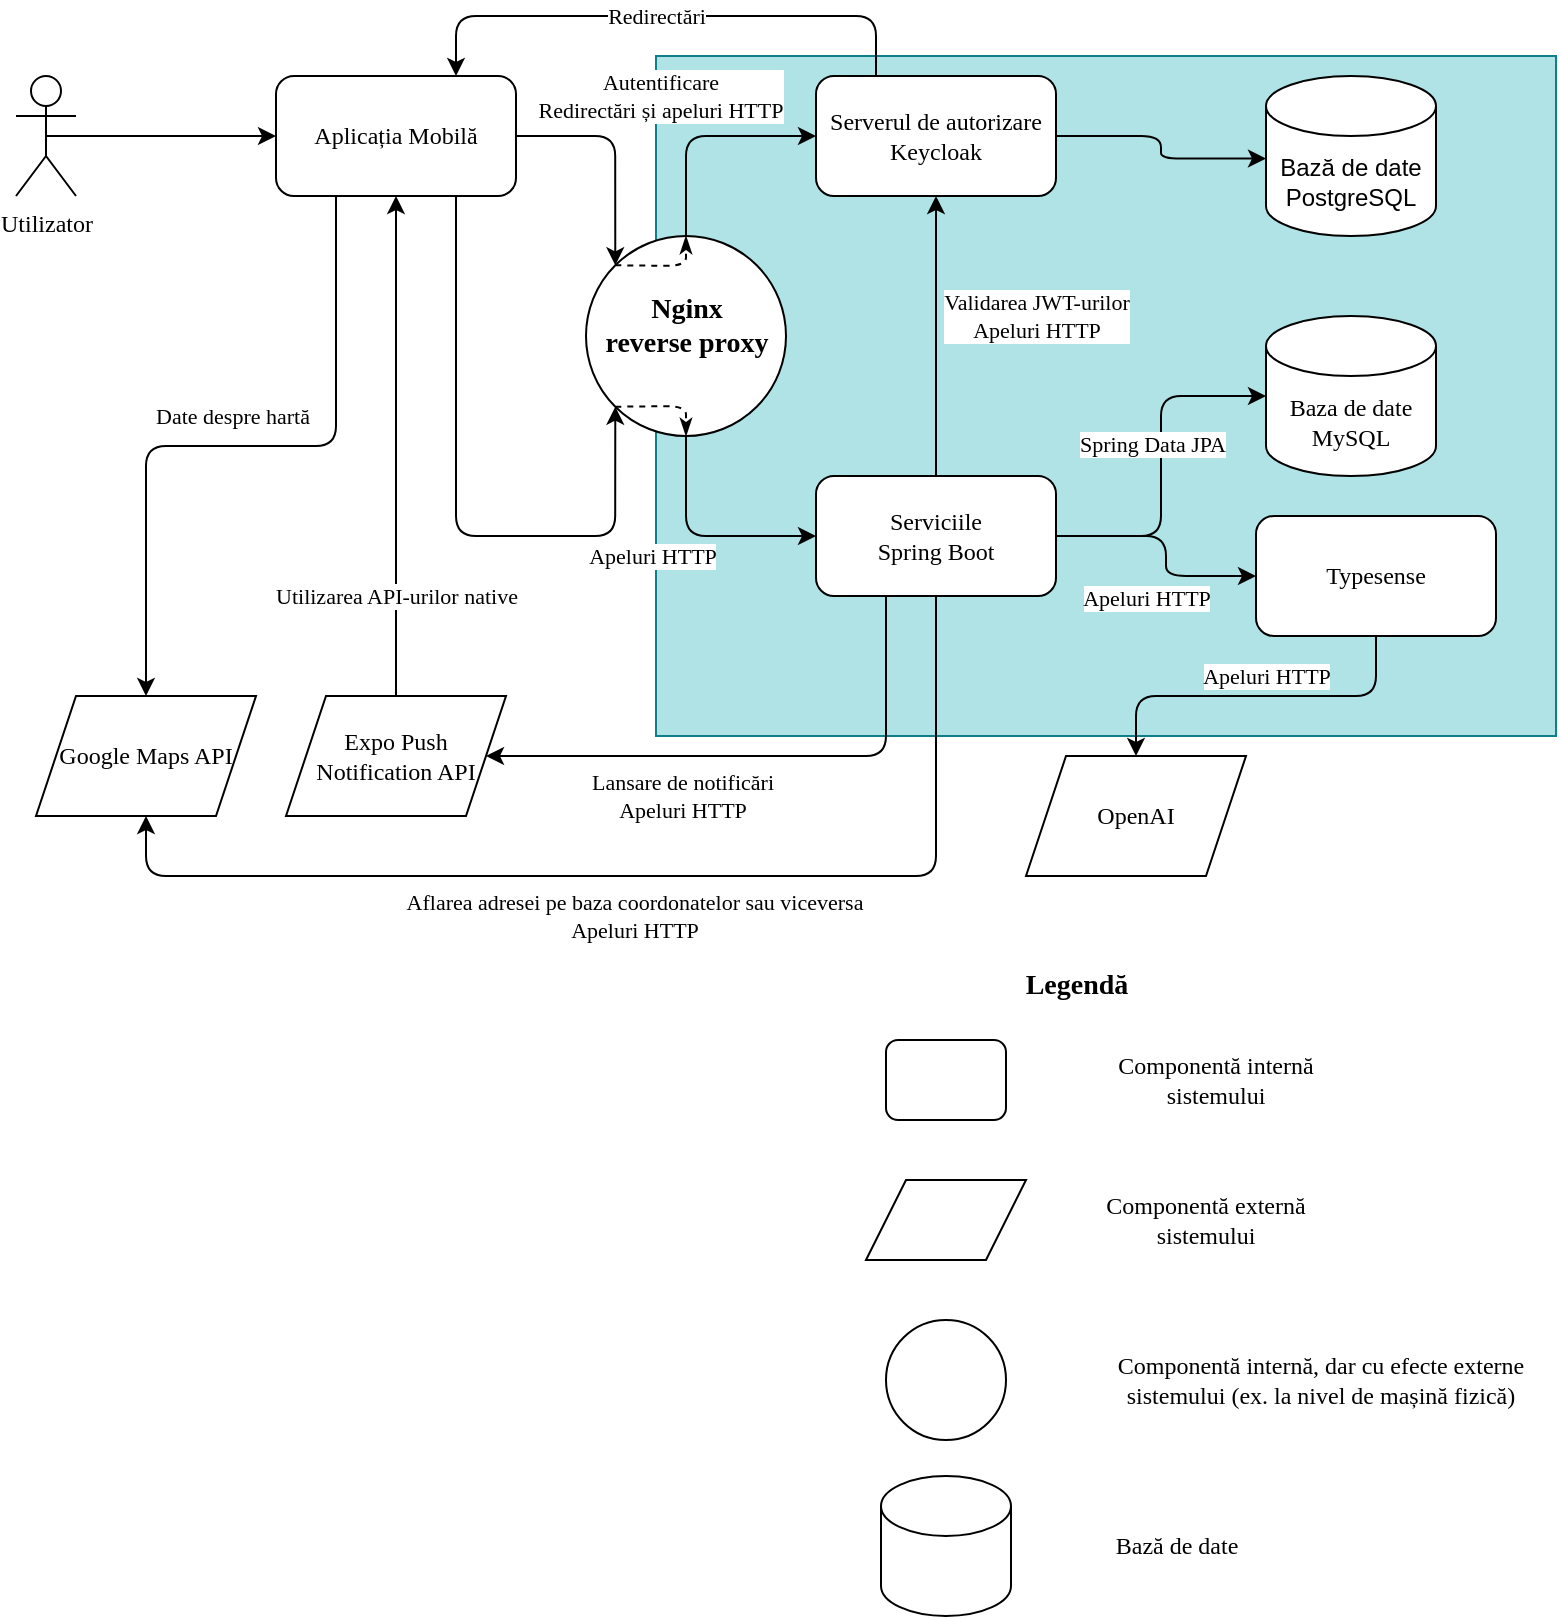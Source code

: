 <mxfile>
    <diagram id="RZQScsirXNWay6ET6UJb" name="Page-1">
        <mxGraphModel dx="1002" dy="585" grid="1" gridSize="10" guides="1" tooltips="1" connect="1" arrows="1" fold="1" page="1" pageScale="1" pageWidth="850" pageHeight="1100" background="none" math="0" shadow="0">
            <root>
                <mxCell id="0"/>
                <mxCell id="1" parent="0"/>
                <mxCell id="78" value="" style="rounded=0;whiteSpace=wrap;html=1;container=0;fillColor=#b0e3e6;strokeColor=#0e8088;" parent="1" vertex="1">
                    <mxGeometry x="380" y="40" width="450" height="340" as="geometry"/>
                </mxCell>
                <mxCell id="11" style="edgeStyle=none;html=1;exitX=1;exitY=0.5;exitDx=0;exitDy=0;entryX=1;entryY=0.5;entryDx=0;entryDy=0;" parent="1" source="2" target="2" edge="1">
                    <mxGeometry relative="1" as="geometry"/>
                </mxCell>
                <mxCell id="14" style="edgeStyle=orthogonalEdgeStyle;html=1;exitX=1;exitY=0.5;exitDx=0;exitDy=0;entryX=0;entryY=0;entryDx=0;entryDy=0;startArrow=none;startFill=0;" parent="1" source="8" target="81" edge="1">
                    <mxGeometry relative="1" as="geometry"/>
                </mxCell>
                <mxCell id="71" value="&lt;font face=&quot;UT Sans&quot;&gt;Autentificare&lt;/font&gt;&lt;div&gt;&lt;font face=&quot;UT Sans&quot;&gt;Redirectări și apeluri HTTP&lt;/font&gt;&lt;/div&gt;" style="edgeLabel;html=1;align=center;verticalAlign=middle;resizable=0;points=[];" parent="14" vertex="1" connectable="0">
                    <mxGeometry x="-0.249" y="-1" relative="1" as="geometry">
                        <mxPoint x="29" y="-21" as="offset"/>
                    </mxGeometry>
                </mxCell>
                <mxCell id="41" style="edgeStyle=orthogonalEdgeStyle;html=1;exitX=0.5;exitY=1;exitDx=0;exitDy=0;entryX=0.5;entryY=0;entryDx=0;entryDy=0;startArrow=classic;startFill=1;endArrow=none;endFill=0;" parent="1" source="2" target="33" edge="1">
                    <mxGeometry relative="1" as="geometry"/>
                </mxCell>
                <mxCell id="65" value="&lt;font face=&quot;UT Sans&quot;&gt;Validarea JWT-urilor&lt;/font&gt;&lt;div&gt;&lt;font face=&quot;UT Sans&quot;&gt;Apeluri HTTP&lt;/font&gt;&lt;/div&gt;" style="edgeLabel;html=1;align=center;verticalAlign=middle;resizable=0;points=[];" parent="41" vertex="1" connectable="0">
                    <mxGeometry x="-0.214" y="1" relative="1" as="geometry">
                        <mxPoint x="49" y="5" as="offset"/>
                    </mxGeometry>
                </mxCell>
                <mxCell id="43" style="edgeStyle=orthogonalEdgeStyle;html=1;exitX=1;exitY=0.5;exitDx=0;exitDy=0;entryX=0;entryY=0;entryDx=0;entryDy=41.25;startArrow=none;startFill=0;entryPerimeter=0;" parent="1" source="2" target="107" edge="1">
                    <mxGeometry relative="1" as="geometry">
                        <mxPoint x="620" y="130" as="targetPoint"/>
                    </mxGeometry>
                </mxCell>
                <mxCell id="102" style="edgeStyle=none;html=1;exitX=0.25;exitY=0;exitDx=0;exitDy=0;entryX=0.75;entryY=0;entryDx=0;entryDy=0;" parent="1" source="2" target="8" edge="1">
                    <mxGeometry relative="1" as="geometry">
                        <Array as="points">
                            <mxPoint x="490" y="20"/>
                            <mxPoint x="280" y="20"/>
                        </Array>
                    </mxGeometry>
                </mxCell>
                <mxCell id="103" value="&lt;font face=&quot;UT Sans&quot;&gt;Redirectări&lt;/font&gt;" style="edgeLabel;html=1;align=center;verticalAlign=middle;resizable=0;points=[];" parent="102" vertex="1" connectable="0">
                    <mxGeometry x="-0.126" y="-3" relative="1" as="geometry">
                        <mxPoint x="-22" y="3" as="offset"/>
                    </mxGeometry>
                </mxCell>
                <mxCell id="2" value="&lt;font face=&quot;UT Sans&quot;&gt;Serverul de autorizare Keycloak&lt;/font&gt;" style="rounded=1;whiteSpace=wrap;html=1;" parent="1" vertex="1">
                    <mxGeometry x="460" y="50" width="120" height="60" as="geometry"/>
                </mxCell>
                <mxCell id="9" style="edgeStyle=none;html=1;exitX=0.5;exitY=0.5;exitDx=0;exitDy=0;exitPerimeter=0;entryX=0;entryY=0.5;entryDx=0;entryDy=0;" parent="1" source="5" target="8" edge="1">
                    <mxGeometry relative="1" as="geometry"/>
                </mxCell>
                <mxCell id="5" value="&lt;font face=&quot;UT Sans&quot;&gt;Utilizator&lt;/font&gt;" style="shape=umlActor;verticalLabelPosition=bottom;verticalAlign=top;html=1;outlineConnect=0;noLabel=0;" parent="1" vertex="1">
                    <mxGeometry x="60" y="50" width="30" height="60" as="geometry"/>
                </mxCell>
                <mxCell id="42" style="edgeStyle=orthogonalEdgeStyle;html=1;exitX=0.75;exitY=1;exitDx=0;exitDy=0;startArrow=none;startFill=0;endArrow=classic;endFill=1;entryX=0;entryY=1;entryDx=0;entryDy=0;" parent="1" source="8" target="81" edge="1">
                    <mxGeometry relative="1" as="geometry">
                        <mxPoint x="280" y="250" as="targetPoint"/>
                        <Array as="points">
                            <mxPoint x="280" y="280"/>
                            <mxPoint x="360" y="280"/>
                        </Array>
                    </mxGeometry>
                </mxCell>
                <mxCell id="77" value="&lt;font face=&quot;UT Sans&quot;&gt;Apeluri HTTP&lt;/font&gt;" style="edgeLabel;html=1;align=center;verticalAlign=middle;resizable=0;points=[];" parent="42" vertex="1" connectable="0">
                    <mxGeometry x="0.277" y="3" relative="1" as="geometry">
                        <mxPoint x="67" y="13" as="offset"/>
                    </mxGeometry>
                </mxCell>
                <mxCell id="99" style="edgeStyle=orthogonalEdgeStyle;html=1;exitX=0.25;exitY=1;exitDx=0;exitDy=0;" parent="1" source="8" target="26" edge="1">
                    <mxGeometry relative="1" as="geometry"/>
                </mxCell>
                <mxCell id="101" value="&lt;font face=&quot;UT Sans&quot;&gt;Date despre hartă&lt;/font&gt;" style="edgeLabel;html=1;align=center;verticalAlign=middle;resizable=0;points=[];" parent="99" vertex="1" connectable="0">
                    <mxGeometry x="-0.03" relative="1" as="geometry">
                        <mxPoint x="-10" y="-15" as="offset"/>
                    </mxGeometry>
                </mxCell>
                <mxCell id="8" value="&lt;font face=&quot;UT Sans&quot;&gt;Aplicația&amp;nbsp;&lt;span style=&quot;background-color: transparent;&quot;&gt;Mobilă&lt;/span&gt;&lt;/font&gt;" style="rounded=1;whiteSpace=wrap;html=1;" parent="1" vertex="1">
                    <mxGeometry x="190" y="50" width="120" height="60" as="geometry"/>
                </mxCell>
                <mxCell id="26" value="&lt;font face=&quot;UT Sans&quot;&gt;Google Maps API&lt;/font&gt;" style="shape=parallelogram;perimeter=parallelogramPerimeter;whiteSpace=wrap;html=1;fixedSize=1;" parent="1" vertex="1">
                    <mxGeometry x="70" y="360" width="110" height="60" as="geometry"/>
                </mxCell>
                <mxCell id="30" style="edgeStyle=none;html=1;exitX=1;exitY=0.5;exitDx=0;exitDy=0;entryX=1;entryY=0.5;entryDx=0;entryDy=0;" parent="1" source="33" target="33" edge="1">
                    <mxGeometry relative="1" as="geometry"/>
                </mxCell>
                <mxCell id="31" style="edgeStyle=orthogonalEdgeStyle;html=1;exitX=1;exitY=0.5;exitDx=0;exitDy=0;entryX=0;entryY=0.5;entryDx=0;entryDy=0;startArrow=none;startFill=0;entryPerimeter=0;" parent="1" source="33" target="104" edge="1">
                    <mxGeometry relative="1" as="geometry"/>
                </mxCell>
                <mxCell id="32" value="&lt;font face=&quot;UT Sans&quot;&gt;Spring Data JPA&lt;/font&gt;" style="edgeLabel;html=1;align=center;verticalAlign=middle;resizable=0;points=[];" parent="31" vertex="1" connectable="0">
                    <mxGeometry x="0.257" y="3" relative="1" as="geometry">
                        <mxPoint x="-2" y="11" as="offset"/>
                    </mxGeometry>
                </mxCell>
                <mxCell id="47" style="edgeStyle=orthogonalEdgeStyle;html=1;exitX=1;exitY=0.5;exitDx=0;exitDy=0;entryX=0;entryY=0.5;entryDx=0;entryDy=0;" parent="1" source="33" target="46" edge="1">
                    <mxGeometry relative="1" as="geometry">
                        <Array as="points">
                            <mxPoint x="635" y="280"/>
                        </Array>
                    </mxGeometry>
                </mxCell>
                <mxCell id="57" value="&lt;font face=&quot;UT Sans&quot;&gt;Apeluri HTTP&lt;/font&gt;" style="edgeLabel;html=1;align=center;verticalAlign=middle;resizable=0;points=[];" parent="47" vertex="1" connectable="0">
                    <mxGeometry x="0.223" relative="1" as="geometry">
                        <mxPoint x="-10" y="12" as="offset"/>
                    </mxGeometry>
                </mxCell>
                <mxCell id="50" style="edgeStyle=orthogonalEdgeStyle;html=1;exitX=0.25;exitY=1;exitDx=0;exitDy=0;entryX=1;entryY=0.5;entryDx=0;entryDy=0;" parent="1" target="49" edge="1">
                    <mxGeometry relative="1" as="geometry">
                        <mxPoint x="495" y="310" as="sourcePoint"/>
                        <mxPoint x="305" y="470" as="targetPoint"/>
                        <Array as="points">
                            <mxPoint x="495" y="390"/>
                            <mxPoint x="325" y="390"/>
                        </Array>
                    </mxGeometry>
                </mxCell>
                <mxCell id="74" value="&lt;font face=&quot;UT Sans&quot;&gt;Lansare de notificări&lt;/font&gt;&lt;div&gt;&lt;font face=&quot;UT Sans&quot;&gt;Apeluri HTTP&lt;/font&gt;&lt;/div&gt;" style="edgeLabel;html=1;align=center;verticalAlign=middle;resizable=0;points=[];" parent="50" vertex="1" connectable="0">
                    <mxGeometry x="0.197" y="1" relative="1" as="geometry">
                        <mxPoint x="-15" y="19" as="offset"/>
                    </mxGeometry>
                </mxCell>
                <mxCell id="68" style="edgeStyle=orthogonalEdgeStyle;html=1;exitX=0.5;exitY=1;exitDx=0;exitDy=0;" parent="1" source="33" target="26" edge="1">
                    <mxGeometry relative="1" as="geometry">
                        <mxPoint x="470" y="340" as="sourcePoint"/>
                        <Array as="points">
                            <mxPoint x="520" y="450"/>
                        </Array>
                    </mxGeometry>
                </mxCell>
                <mxCell id="79" value="&lt;div&gt;&lt;font face=&quot;UT Sans&quot;&gt;Aflarea adresei pe baza coordonatelor sau viceversa&lt;/font&gt;&lt;/div&gt;&lt;font face=&quot;UT Sans&quot;&gt;Apeluri HTTP&lt;/font&gt;" style="edgeLabel;html=1;align=center;verticalAlign=middle;resizable=0;points=[];labelBackgroundColor=default;" parent="68" vertex="1" connectable="0">
                    <mxGeometry x="0.164" y="-4" relative="1" as="geometry">
                        <mxPoint x="38" y="24" as="offset"/>
                    </mxGeometry>
                </mxCell>
                <mxCell id="33" value="&lt;font face=&quot;UT Sans&quot;&gt;Serviciile&lt;/font&gt;&lt;div&gt;&lt;font face=&quot;UT Sans&quot;&gt;Spring Boot&lt;/font&gt;&lt;/div&gt;" style="rounded=1;whiteSpace=wrap;html=1;" parent="1" vertex="1">
                    <mxGeometry x="460" y="250" width="120" height="60" as="geometry"/>
                </mxCell>
                <mxCell id="109" style="edgeStyle=orthogonalEdgeStyle;html=1;exitX=0.5;exitY=1;exitDx=0;exitDy=0;" edge="1" parent="1" source="46" target="108">
                    <mxGeometry relative="1" as="geometry"/>
                </mxCell>
                <mxCell id="110" value="&lt;font face=&quot;UT Sans&quot;&gt;Apeluri HTTP&lt;/font&gt;" style="edgeLabel;html=1;align=center;verticalAlign=middle;resizable=0;points=[];" vertex="1" connectable="0" parent="109">
                    <mxGeometry x="-0.042" relative="1" as="geometry">
                        <mxPoint x="1" y="-10" as="offset"/>
                    </mxGeometry>
                </mxCell>
                <mxCell id="46" value="&lt;font face=&quot;UT Sans&quot;&gt;Typesense&lt;/font&gt;" style="rounded=1;whiteSpace=wrap;html=1;" parent="1" vertex="1">
                    <mxGeometry x="680" y="270" width="120" height="60" as="geometry"/>
                </mxCell>
                <mxCell id="55" style="edgeStyle=orthogonalEdgeStyle;html=1;exitX=0.5;exitY=0;exitDx=0;exitDy=0;entryX=0.5;entryY=1;entryDx=0;entryDy=0;fontFamily=Helvetica;" parent="1" source="49" target="8" edge="1">
                    <mxGeometry relative="1" as="geometry"/>
                </mxCell>
                <mxCell id="97" value="&lt;font face=&quot;UT Sans&quot;&gt;Utilizarea API-urilor native&lt;/font&gt;" style="edgeLabel;html=1;align=center;verticalAlign=middle;resizable=0;points=[];" parent="55" vertex="1" connectable="0">
                    <mxGeometry x="-0.698" y="3" relative="1" as="geometry">
                        <mxPoint x="3" y="-12" as="offset"/>
                    </mxGeometry>
                </mxCell>
                <mxCell id="49" value="&lt;font face=&quot;UT Sans&quot;&gt;Expo Push Notification API&lt;/font&gt;" style="shape=parallelogram;perimeter=parallelogramPerimeter;whiteSpace=wrap;html=1;fixedSize=1;" parent="1" vertex="1">
                    <mxGeometry x="195" y="360" width="110" height="60" as="geometry"/>
                </mxCell>
                <mxCell id="83" style="edgeStyle=orthogonalEdgeStyle;html=1;entryX=0;entryY=0.5;entryDx=0;entryDy=0;exitX=0.5;exitY=0;exitDx=0;exitDy=0;" parent="1" source="81" target="2" edge="1">
                    <mxGeometry relative="1" as="geometry">
                        <mxPoint x="180" y="160" as="sourcePoint"/>
                    </mxGeometry>
                </mxCell>
                <mxCell id="84" style="edgeStyle=orthogonalEdgeStyle;html=1;exitX=0.5;exitY=1;exitDx=0;exitDy=0;entryX=0;entryY=0.5;entryDx=0;entryDy=0;" parent="1" source="81" target="33" edge="1">
                    <mxGeometry relative="1" as="geometry"/>
                </mxCell>
                <mxCell id="81" value="" style="ellipse;whiteSpace=wrap;html=1;aspect=fixed;" parent="1" vertex="1">
                    <mxGeometry x="345" y="130" width="100" height="100" as="geometry"/>
                </mxCell>
                <mxCell id="80" value="&lt;b&gt;&lt;font face=&quot;UT Sans&quot; style=&quot;font-size: 14px;&quot;&gt;Nginx&lt;/font&gt;&lt;/b&gt;&lt;div&gt;&lt;b&gt;&lt;font face=&quot;UT Sans&quot; style=&quot;font-size: 14px;&quot;&gt;reverse proxy&lt;/font&gt;&lt;/b&gt;&lt;/div&gt;" style="text;html=1;align=center;verticalAlign=middle;resizable=0;points=[];autosize=1;strokeColor=none;fillColor=none;" parent="1" vertex="1">
                    <mxGeometry x="340" y="150" width="110" height="50" as="geometry"/>
                </mxCell>
                <mxCell id="85" style="edgeStyle=orthogonalEdgeStyle;html=1;exitX=0;exitY=0;exitDx=0;exitDy=0;entryX=0.5;entryY=0;entryDx=0;entryDy=0;dashed=1;endArrow=classicThin;endFill=1;" parent="1" source="81" target="81" edge="1">
                    <mxGeometry relative="1" as="geometry">
                        <Array as="points">
                            <mxPoint x="395" y="145"/>
                        </Array>
                    </mxGeometry>
                </mxCell>
                <mxCell id="86" style="edgeStyle=orthogonalEdgeStyle;html=1;exitX=0;exitY=1;exitDx=0;exitDy=0;entryX=0.5;entryY=1;entryDx=0;entryDy=0;dashed=1;endArrow=classicThin;endFill=1;" parent="1" source="81" target="81" edge="1">
                    <mxGeometry relative="1" as="geometry">
                        <Array as="points">
                            <mxPoint x="395" y="215"/>
                        </Array>
                    </mxGeometry>
                </mxCell>
                <mxCell id="88" value="" style="rounded=1;whiteSpace=wrap;html=1;" parent="1" vertex="1">
                    <mxGeometry x="495" y="532" width="60" height="40" as="geometry"/>
                </mxCell>
                <mxCell id="89" value="&lt;font face=&quot;UT Sans&quot;&gt;&lt;span style=&quot;font-size: 14px;&quot;&gt;&lt;b&gt;Legendă&lt;/b&gt;&lt;/span&gt;&lt;/font&gt;" style="text;html=1;align=center;verticalAlign=middle;resizable=0;points=[];autosize=1;strokeColor=none;fillColor=none;" parent="1" vertex="1">
                    <mxGeometry x="555" y="490" width="70" height="30" as="geometry"/>
                </mxCell>
                <mxCell id="90" value="&lt;font face=&quot;UT Sans&quot;&gt;Componentă internă sistemului&lt;/font&gt;" style="text;html=1;align=center;verticalAlign=middle;whiteSpace=wrap;rounded=0;" parent="1" vertex="1">
                    <mxGeometry x="595" y="537" width="130" height="30" as="geometry"/>
                </mxCell>
                <mxCell id="91" value="" style="ellipse;whiteSpace=wrap;html=1;aspect=fixed;" parent="1" vertex="1">
                    <mxGeometry x="495" y="672" width="60" height="60" as="geometry"/>
                </mxCell>
                <mxCell id="92" value="" style="shape=parallelogram;perimeter=parallelogramPerimeter;whiteSpace=wrap;html=1;fixedSize=1;" parent="1" vertex="1">
                    <mxGeometry x="485" y="602" width="80" height="40" as="geometry"/>
                </mxCell>
                <mxCell id="95" value="&lt;font face=&quot;UT Sans&quot;&gt;Componentă externă sistemului&lt;/font&gt;" style="text;html=1;align=center;verticalAlign=middle;whiteSpace=wrap;rounded=0;" parent="1" vertex="1">
                    <mxGeometry x="595" y="607" width="120" height="30" as="geometry"/>
                </mxCell>
                <mxCell id="96" value="&lt;font face=&quot;UT Sans&quot;&gt;Componentă internă, dar cu efecte externe sistemului (ex. la nivel de mașină fizică)&lt;/font&gt;" style="text;html=1;align=center;verticalAlign=middle;whiteSpace=wrap;rounded=0;" parent="1" vertex="1">
                    <mxGeometry x="595" y="687" width="235" height="30" as="geometry"/>
                </mxCell>
                <mxCell id="104" value="&lt;font face=&quot;UT Sans&quot;&gt;Baza de date MySQL&lt;/font&gt;" style="shape=cylinder3;whiteSpace=wrap;html=1;boundedLbl=1;backgroundOutline=1;size=15;" parent="1" vertex="1">
                    <mxGeometry x="685" y="170" width="85" height="80" as="geometry"/>
                </mxCell>
                <mxCell id="105" value="" style="shape=cylinder3;whiteSpace=wrap;html=1;boundedLbl=1;backgroundOutline=1;size=15;" parent="1" vertex="1">
                    <mxGeometry x="492.5" y="750" width="65" height="70" as="geometry"/>
                </mxCell>
                <mxCell id="106" value="&lt;font face=&quot;UT Sans&quot;&gt;Bază de date&lt;/font&gt;" style="text;html=1;align=center;verticalAlign=middle;resizable=0;points=[];autosize=1;strokeColor=none;fillColor=none;" parent="1" vertex="1">
                    <mxGeometry x="595" y="770" width="90" height="30" as="geometry"/>
                </mxCell>
                <mxCell id="107" value="Bază de date PostgreSQL" style="shape=cylinder3;whiteSpace=wrap;html=1;boundedLbl=1;backgroundOutline=1;size=15;" parent="1" vertex="1">
                    <mxGeometry x="685" y="50" width="85" height="80" as="geometry"/>
                </mxCell>
                <mxCell id="108" value="&lt;font face=&quot;UT Sans&quot;&gt;OpenAI&lt;/font&gt;" style="shape=parallelogram;perimeter=parallelogramPerimeter;whiteSpace=wrap;html=1;fixedSize=1;" vertex="1" parent="1">
                    <mxGeometry x="565" y="390" width="110" height="60" as="geometry"/>
                </mxCell>
            </root>
        </mxGraphModel>
    </diagram>
</mxfile>